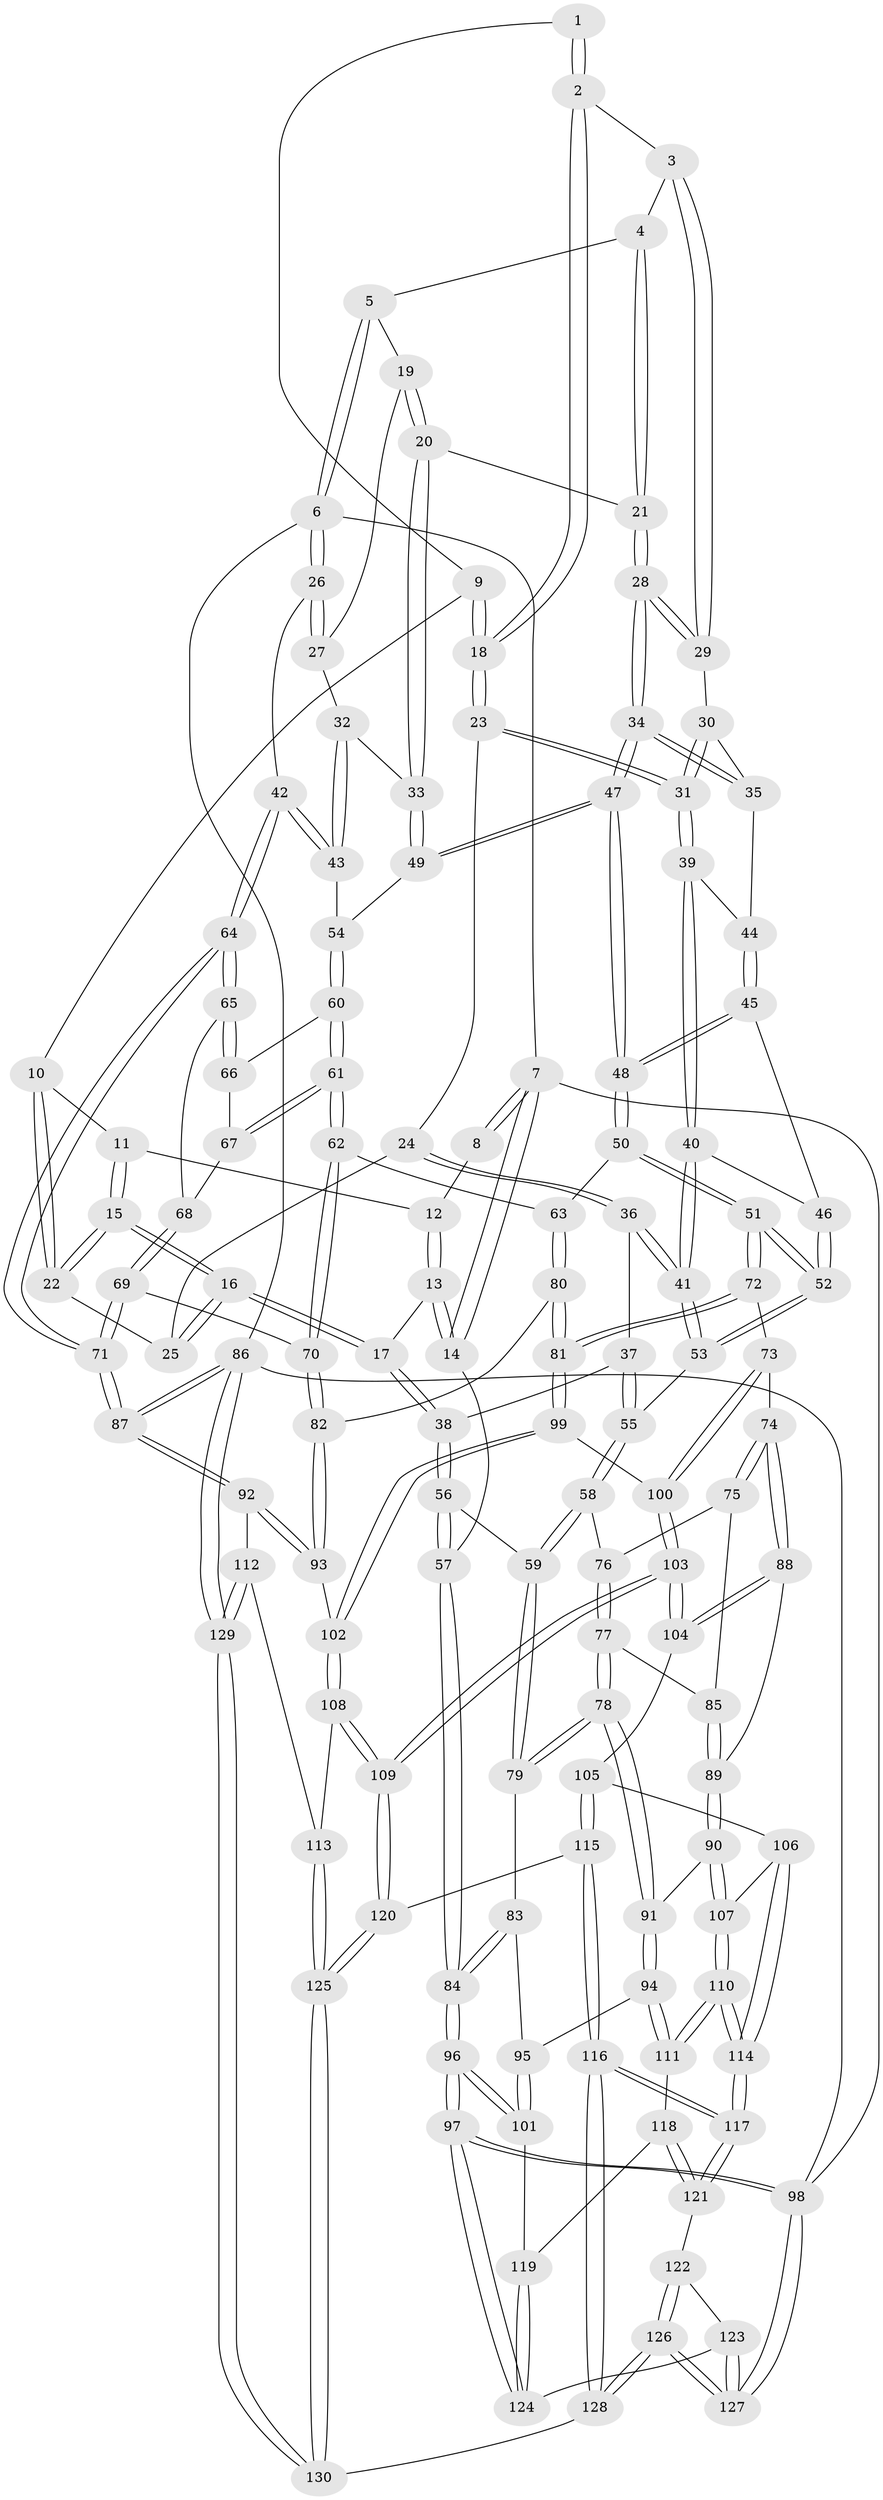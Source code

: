 // coarse degree distribution, {3: 0.6582278481012658, 6: 0.02531645569620253, 4: 0.16455696202531644, 2: 0.0759493670886076, 5: 0.0759493670886076}
// Generated by graph-tools (version 1.1) at 2025/54/03/04/25 22:54:13]
// undirected, 130 vertices, 322 edges
graph export_dot {
  node [color=gray90,style=filled];
  1 [pos="+0.33626671577380074+0"];
  2 [pos="+0.4785617907872512+0"];
  3 [pos="+0.5137649358468533+0"];
  4 [pos="+0.6687529525174999+0"];
  5 [pos="+0.9511179286144146+0"];
  6 [pos="+1+0"];
  7 [pos="+0+0"];
  8 [pos="+0.13756277698103248+0"];
  9 [pos="+0.26446457368074877+0.05200857589725047"];
  10 [pos="+0.25389515378006605+0.05727161910166407"];
  11 [pos="+0.1503715660687125+0"];
  12 [pos="+0.13956754225419762+0"];
  13 [pos="+0.013507753724560078+0.17211640417296992"];
  14 [pos="+0+0.18433696480328804"];
  15 [pos="+0.16381698257622324+0.14141524834736954"];
  16 [pos="+0.1490430049252259+0.19047582886362122"];
  17 [pos="+0.14198768412152665+0.20337453123106092"];
  18 [pos="+0.4178439087696493+0.026274704232835757"];
  19 [pos="+0.9030123721934287+0"];
  20 [pos="+0.7489254997397647+0.14806821547158971"];
  21 [pos="+0.7332078860669322+0.1446212570092982"];
  22 [pos="+0.24805409484887808+0.07676011707253447"];
  23 [pos="+0.41376861174948637+0.05250998096374431"];
  24 [pos="+0.3778270117088042+0.10908963139767927"];
  25 [pos="+0.3341290372704956+0.11222220186987816"];
  26 [pos="+1+0.16050173636342624"];
  27 [pos="+0.912709607900956+0.11268575626508524"];
  28 [pos="+0.6878075599934304+0.1628016341553211"];
  29 [pos="+0.5865404370287988+0.05632819495178691"];
  30 [pos="+0.5503772859263639+0.1539508178030497"];
  31 [pos="+0.5161961657069568+0.16686356973026684"];
  32 [pos="+0.9034223198062956+0.1303244754761538"];
  33 [pos="+0.8076373872089131+0.18402187837493822"];
  34 [pos="+0.6827691890177269+0.16854661430825357"];
  35 [pos="+0.6139015427636468+0.1772389533949298"];
  36 [pos="+0.37012934285544324+0.20051469270588956"];
  37 [pos="+0.1940460358419025+0.23165989617013308"];
  38 [pos="+0.1445856821324087+0.20783562786748752"];
  39 [pos="+0.5124151275050527+0.1846472646920023"];
  40 [pos="+0.506229298213545+0.20016982586920626"];
  41 [pos="+0.4354600821593065+0.3113303733084262"];
  42 [pos="+1+0.3330789634312571"];
  43 [pos="+0.9802907991755068+0.24730279599019167"];
  44 [pos="+0.5840395348707241+0.21949519727859634"];
  45 [pos="+0.5825865893410944+0.22666821339746887"];
  46 [pos="+0.5675505324363848+0.23522890324240228"];
  47 [pos="+0.6562054841744103+0.3142759218824947"];
  48 [pos="+0.6535582001629839+0.318634324414763"];
  49 [pos="+0.8241774702862316+0.25784114294853144"];
  50 [pos="+0.6227465534897526+0.399201763968431"];
  51 [pos="+0.5242622177019567+0.42689522402978597"];
  52 [pos="+0.4907235122371174+0.3972699091790898"];
  53 [pos="+0.44083852393957473+0.36085515945706603"];
  54 [pos="+0.837146093913413+0.2760736153814866"];
  55 [pos="+0.317957861247354+0.3852656397282783"];
  56 [pos="+0.09413403913793299+0.4338134353763302"];
  57 [pos="+0+0.40547952775937446"];
  58 [pos="+0.2780342887045889+0.4260979033504994"];
  59 [pos="+0.10512944797645127+0.44450711912014973"];
  60 [pos="+0.8389667681278139+0.3075254006462495"];
  61 [pos="+0.8023008531770669+0.4162885323587571"];
  62 [pos="+0.7856633838637096+0.4297511755076442"];
  63 [pos="+0.7389799071659299+0.44620767548861706"];
  64 [pos="+1+0.3545591544087563"];
  65 [pos="+1+0.372537960677024"];
  66 [pos="+0.9958086981655088+0.37321080717875094"];
  67 [pos="+0.860187563502695+0.4215962432639669"];
  68 [pos="+0.9127820705529605+0.46635275543932286"];
  69 [pos="+0.9450596912837341+0.5633337919333229"];
  70 [pos="+0.9070191720730092+0.5589665584316466"];
  71 [pos="+1+0.670139367236737"];
  72 [pos="+0.515873133146014+0.48077141555050384"];
  73 [pos="+0.43628542575799784+0.5931565186858561"];
  74 [pos="+0.4101571463522035+0.6124626622332816"];
  75 [pos="+0.3184056270584568+0.5461242570444439"];
  76 [pos="+0.28495102550871+0.48990493362079324"];
  77 [pos="+0.204643887912095+0.5745753014108979"];
  78 [pos="+0.1574594927232112+0.5871465199899525"];
  79 [pos="+0.12031874339209325+0.5653844229652384"];
  80 [pos="+0.7523787045430484+0.6082076003424914"];
  81 [pos="+0.6557512629558674+0.6576303855736977"];
  82 [pos="+0.7702747680078444+0.6166298627462007"];
  83 [pos="+0.11559111351418845+0.5694081331906429"];
  84 [pos="+0+0.5788228055413812"];
  85 [pos="+0.25738867440430324+0.5889842895769547"];
  86 [pos="+1+1"];
  87 [pos="+1+0.6821477641270639"];
  88 [pos="+0.38796154684138473+0.658843619181438"];
  89 [pos="+0.3170865150704362+0.7030942978640788"];
  90 [pos="+0.29859226524956545+0.7212748163891279"];
  91 [pos="+0.16195488599860097+0.5966182180571079"];
  92 [pos="+0.9345623354295836+0.7507926421877834"];
  93 [pos="+0.8408459241139459+0.7178371909969908"];
  94 [pos="+0.15315930843563513+0.7879495382468071"];
  95 [pos="+0.06373399874255185+0.6480499344558621"];
  96 [pos="+0+0.7420327721567959"];
  97 [pos="+0+1"];
  98 [pos="+0+1"];
  99 [pos="+0.6431132844260475+0.6900595530331587"];
  100 [pos="+0.598722774929814+0.7306082385022994"];
  101 [pos="+0+0.7314041562624126"];
  102 [pos="+0.7498841637054882+0.780453973145828"];
  103 [pos="+0.5543170203210358+0.8208755053691956"];
  104 [pos="+0.5051287002069601+0.8046654693574963"];
  105 [pos="+0.4094620476125463+0.8353412551814859"];
  106 [pos="+0.3906958794213649+0.8331095773070213"];
  107 [pos="+0.295304409381279+0.7282727028256383"];
  108 [pos="+0.7460376644007204+0.8070261598155076"];
  109 [pos="+0.5592087105796074+0.833056836314149"];
  110 [pos="+0.21922693892428113+0.795824186149351"];
  111 [pos="+0.15443537933546092+0.7922904969250026"];
  112 [pos="+0.8479202508144659+0.8887342750140363"];
  113 [pos="+0.7650788418951574+0.8695112408765154"];
  114 [pos="+0.2864913886042957+0.9403344560197491"];
  115 [pos="+0.41444413068946784+0.9358804467004411"];
  116 [pos="+0.3144949350116359+1"];
  117 [pos="+0.2916403636544291+0.9954231966840825"];
  118 [pos="+0.14067787332088827+0.8005093914381886"];
  119 [pos="+0.13901032612534908+0.8004760299965011"];
  120 [pos="+0.559638908459951+0.8354176598634346"];
  121 [pos="+0.12063430156122232+0.8862156026554872"];
  122 [pos="+0.11130148167431177+0.9081579084655347"];
  123 [pos="+0.09238757503872783+0.9150173709892305"];
  124 [pos="+0+0.9053163352716397"];
  125 [pos="+0.6197052823681735+0.9861173035290982"];
  126 [pos="+0.24253350497133688+1"];
  127 [pos="+0+1"];
  128 [pos="+0.31402100891928236+1"];
  129 [pos="+1+1"];
  130 [pos="+0.6114842869725182+1"];
  1 -- 2;
  1 -- 2;
  1 -- 9;
  2 -- 3;
  2 -- 18;
  2 -- 18;
  3 -- 4;
  3 -- 29;
  3 -- 29;
  4 -- 5;
  4 -- 21;
  4 -- 21;
  5 -- 6;
  5 -- 6;
  5 -- 19;
  6 -- 7;
  6 -- 26;
  6 -- 26;
  6 -- 86;
  7 -- 8;
  7 -- 8;
  7 -- 14;
  7 -- 14;
  7 -- 98;
  8 -- 12;
  9 -- 10;
  9 -- 18;
  9 -- 18;
  10 -- 11;
  10 -- 22;
  10 -- 22;
  11 -- 12;
  11 -- 15;
  11 -- 15;
  12 -- 13;
  12 -- 13;
  13 -- 14;
  13 -- 14;
  13 -- 17;
  14 -- 57;
  15 -- 16;
  15 -- 16;
  15 -- 22;
  15 -- 22;
  16 -- 17;
  16 -- 17;
  16 -- 25;
  16 -- 25;
  17 -- 38;
  17 -- 38;
  18 -- 23;
  18 -- 23;
  19 -- 20;
  19 -- 20;
  19 -- 27;
  20 -- 21;
  20 -- 33;
  20 -- 33;
  21 -- 28;
  21 -- 28;
  22 -- 25;
  23 -- 24;
  23 -- 31;
  23 -- 31;
  24 -- 25;
  24 -- 36;
  24 -- 36;
  26 -- 27;
  26 -- 27;
  26 -- 42;
  27 -- 32;
  28 -- 29;
  28 -- 29;
  28 -- 34;
  28 -- 34;
  29 -- 30;
  30 -- 31;
  30 -- 31;
  30 -- 35;
  31 -- 39;
  31 -- 39;
  32 -- 33;
  32 -- 43;
  32 -- 43;
  33 -- 49;
  33 -- 49;
  34 -- 35;
  34 -- 35;
  34 -- 47;
  34 -- 47;
  35 -- 44;
  36 -- 37;
  36 -- 41;
  36 -- 41;
  37 -- 38;
  37 -- 55;
  37 -- 55;
  38 -- 56;
  38 -- 56;
  39 -- 40;
  39 -- 40;
  39 -- 44;
  40 -- 41;
  40 -- 41;
  40 -- 46;
  41 -- 53;
  41 -- 53;
  42 -- 43;
  42 -- 43;
  42 -- 64;
  42 -- 64;
  43 -- 54;
  44 -- 45;
  44 -- 45;
  45 -- 46;
  45 -- 48;
  45 -- 48;
  46 -- 52;
  46 -- 52;
  47 -- 48;
  47 -- 48;
  47 -- 49;
  47 -- 49;
  48 -- 50;
  48 -- 50;
  49 -- 54;
  50 -- 51;
  50 -- 51;
  50 -- 63;
  51 -- 52;
  51 -- 52;
  51 -- 72;
  51 -- 72;
  52 -- 53;
  52 -- 53;
  53 -- 55;
  54 -- 60;
  54 -- 60;
  55 -- 58;
  55 -- 58;
  56 -- 57;
  56 -- 57;
  56 -- 59;
  57 -- 84;
  57 -- 84;
  58 -- 59;
  58 -- 59;
  58 -- 76;
  59 -- 79;
  59 -- 79;
  60 -- 61;
  60 -- 61;
  60 -- 66;
  61 -- 62;
  61 -- 62;
  61 -- 67;
  61 -- 67;
  62 -- 63;
  62 -- 70;
  62 -- 70;
  63 -- 80;
  63 -- 80;
  64 -- 65;
  64 -- 65;
  64 -- 71;
  64 -- 71;
  65 -- 66;
  65 -- 66;
  65 -- 68;
  66 -- 67;
  67 -- 68;
  68 -- 69;
  68 -- 69;
  69 -- 70;
  69 -- 71;
  69 -- 71;
  70 -- 82;
  70 -- 82;
  71 -- 87;
  71 -- 87;
  72 -- 73;
  72 -- 81;
  72 -- 81;
  73 -- 74;
  73 -- 100;
  73 -- 100;
  74 -- 75;
  74 -- 75;
  74 -- 88;
  74 -- 88;
  75 -- 76;
  75 -- 85;
  76 -- 77;
  76 -- 77;
  77 -- 78;
  77 -- 78;
  77 -- 85;
  78 -- 79;
  78 -- 79;
  78 -- 91;
  78 -- 91;
  79 -- 83;
  80 -- 81;
  80 -- 81;
  80 -- 82;
  81 -- 99;
  81 -- 99;
  82 -- 93;
  82 -- 93;
  83 -- 84;
  83 -- 84;
  83 -- 95;
  84 -- 96;
  84 -- 96;
  85 -- 89;
  85 -- 89;
  86 -- 87;
  86 -- 87;
  86 -- 129;
  86 -- 129;
  86 -- 98;
  87 -- 92;
  87 -- 92;
  88 -- 89;
  88 -- 104;
  88 -- 104;
  89 -- 90;
  89 -- 90;
  90 -- 91;
  90 -- 107;
  90 -- 107;
  91 -- 94;
  91 -- 94;
  92 -- 93;
  92 -- 93;
  92 -- 112;
  93 -- 102;
  94 -- 95;
  94 -- 111;
  94 -- 111;
  95 -- 101;
  95 -- 101;
  96 -- 97;
  96 -- 97;
  96 -- 101;
  96 -- 101;
  97 -- 98;
  97 -- 98;
  97 -- 124;
  97 -- 124;
  98 -- 127;
  98 -- 127;
  99 -- 100;
  99 -- 102;
  99 -- 102;
  100 -- 103;
  100 -- 103;
  101 -- 119;
  102 -- 108;
  102 -- 108;
  103 -- 104;
  103 -- 104;
  103 -- 109;
  103 -- 109;
  104 -- 105;
  105 -- 106;
  105 -- 115;
  105 -- 115;
  106 -- 107;
  106 -- 114;
  106 -- 114;
  107 -- 110;
  107 -- 110;
  108 -- 109;
  108 -- 109;
  108 -- 113;
  109 -- 120;
  109 -- 120;
  110 -- 111;
  110 -- 111;
  110 -- 114;
  110 -- 114;
  111 -- 118;
  112 -- 113;
  112 -- 129;
  112 -- 129;
  113 -- 125;
  113 -- 125;
  114 -- 117;
  114 -- 117;
  115 -- 116;
  115 -- 116;
  115 -- 120;
  116 -- 117;
  116 -- 117;
  116 -- 128;
  116 -- 128;
  117 -- 121;
  117 -- 121;
  118 -- 119;
  118 -- 121;
  118 -- 121;
  119 -- 124;
  119 -- 124;
  120 -- 125;
  120 -- 125;
  121 -- 122;
  122 -- 123;
  122 -- 126;
  122 -- 126;
  123 -- 124;
  123 -- 127;
  123 -- 127;
  125 -- 130;
  125 -- 130;
  126 -- 127;
  126 -- 127;
  126 -- 128;
  126 -- 128;
  128 -- 130;
  129 -- 130;
  129 -- 130;
}
